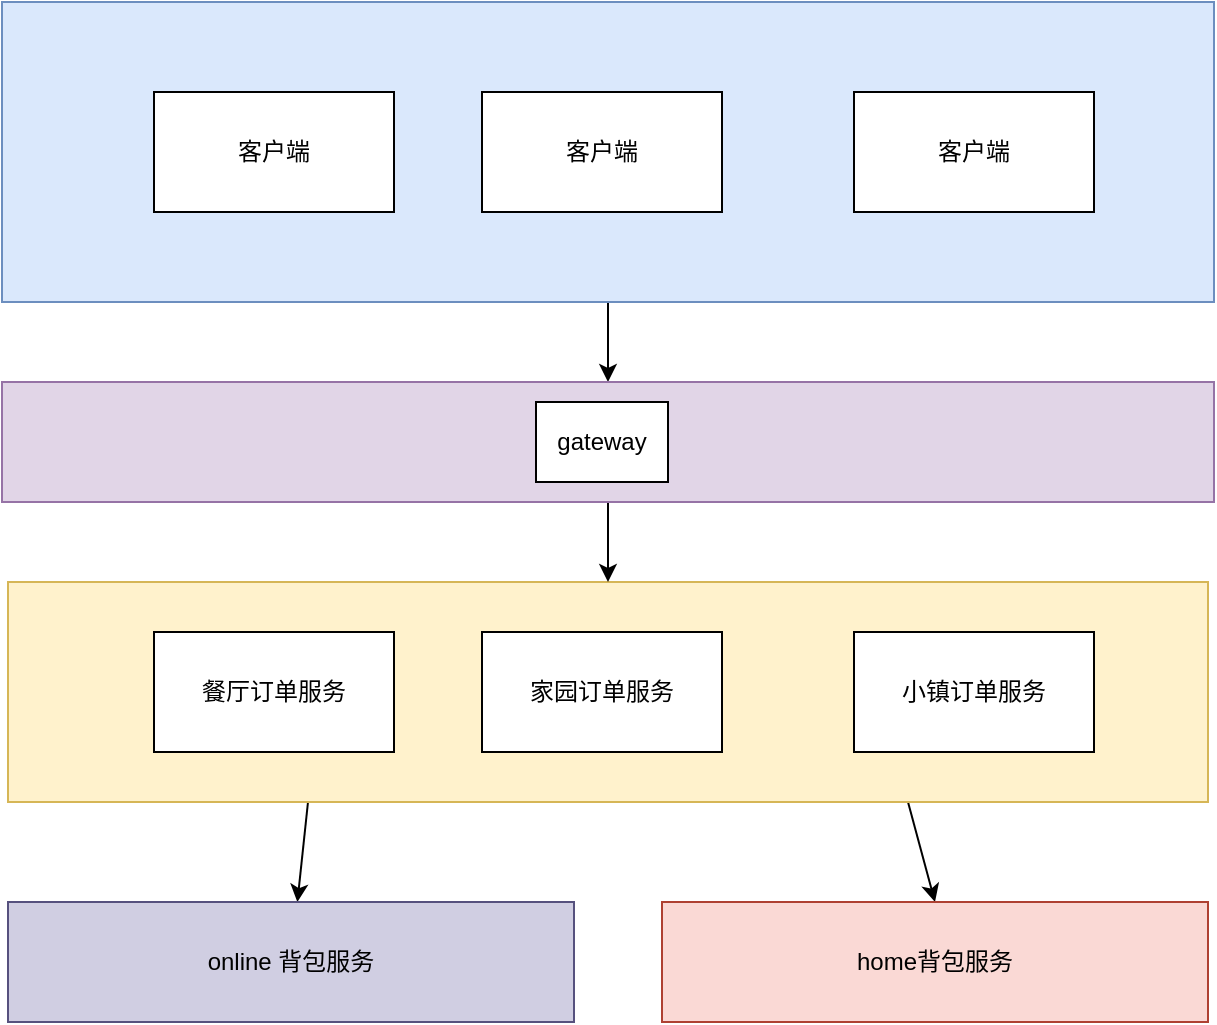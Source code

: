 <mxfile version="20.3.7" type="github">
  <diagram id="_lDVWyqWir9IVjg8z47l" name="第 1 页">
    <mxGraphModel dx="1550" dy="835" grid="1" gridSize="10" guides="1" tooltips="1" connect="1" arrows="1" fold="1" page="1" pageScale="1" pageWidth="827" pageHeight="1169" math="0" shadow="0">
      <root>
        <mxCell id="0" />
        <mxCell id="1" parent="0" />
        <mxCell id="cw_tltRiTGZEPLa1z0Ei-11" style="edgeStyle=orthogonalEdgeStyle;rounded=0;orthogonalLoop=1;jettySize=auto;html=1;" edge="1" parent="1" source="cw_tltRiTGZEPLa1z0Ei-1" target="cw_tltRiTGZEPLa1z0Ei-7">
          <mxGeometry relative="1" as="geometry" />
        </mxCell>
        <mxCell id="cw_tltRiTGZEPLa1z0Ei-1" value="&lt;h1&gt;&lt;br&gt;&lt;/h1&gt;" style="rounded=0;whiteSpace=wrap;html=1;fillColor=#dae8fc;strokeColor=#6c8ebf;fontStyle=1" vertex="1" parent="1">
          <mxGeometry x="54" y="70" width="606" height="150" as="geometry" />
        </mxCell>
        <mxCell id="cw_tltRiTGZEPLa1z0Ei-2" value="客户端" style="rounded=0;whiteSpace=wrap;html=1;" vertex="1" parent="1">
          <mxGeometry x="130" y="115" width="120" height="60" as="geometry" />
        </mxCell>
        <mxCell id="cw_tltRiTGZEPLa1z0Ei-3" value="客户端" style="rounded=0;whiteSpace=wrap;html=1;" vertex="1" parent="1">
          <mxGeometry x="294" y="115" width="120" height="60" as="geometry" />
        </mxCell>
        <mxCell id="cw_tltRiTGZEPLa1z0Ei-4" value="客户端" style="rounded=0;whiteSpace=wrap;html=1;" vertex="1" parent="1">
          <mxGeometry x="480" y="115" width="120" height="60" as="geometry" />
        </mxCell>
        <mxCell id="cw_tltRiTGZEPLa1z0Ei-17" style="rounded=0;orthogonalLoop=1;jettySize=auto;html=1;exitX=0.25;exitY=1;exitDx=0;exitDy=0;" edge="1" parent="1" source="cw_tltRiTGZEPLa1z0Ei-5" target="cw_tltRiTGZEPLa1z0Ei-14">
          <mxGeometry relative="1" as="geometry" />
        </mxCell>
        <mxCell id="cw_tltRiTGZEPLa1z0Ei-18" style="edgeStyle=none;rounded=0;orthogonalLoop=1;jettySize=auto;html=1;exitX=0.75;exitY=1;exitDx=0;exitDy=0;entryX=0.5;entryY=0;entryDx=0;entryDy=0;" edge="1" parent="1" source="cw_tltRiTGZEPLa1z0Ei-5" target="cw_tltRiTGZEPLa1z0Ei-13">
          <mxGeometry relative="1" as="geometry" />
        </mxCell>
        <mxCell id="cw_tltRiTGZEPLa1z0Ei-5" value="" style="rounded=0;whiteSpace=wrap;html=1;fontFamily=Helvetica;fillColor=#fff2cc;strokeColor=#d6b656;" vertex="1" parent="1">
          <mxGeometry x="57" y="360" width="600" height="110" as="geometry" />
        </mxCell>
        <mxCell id="cw_tltRiTGZEPLa1z0Ei-6" value="家园订单服务" style="rounded=0;whiteSpace=wrap;html=1;fontFamily=Helvetica;" vertex="1" parent="1">
          <mxGeometry x="294" y="385" width="120" height="60" as="geometry" />
        </mxCell>
        <mxCell id="cw_tltRiTGZEPLa1z0Ei-12" style="edgeStyle=orthogonalEdgeStyle;rounded=0;orthogonalLoop=1;jettySize=auto;html=1;entryX=0.5;entryY=0;entryDx=0;entryDy=0;" edge="1" parent="1" source="cw_tltRiTGZEPLa1z0Ei-7" target="cw_tltRiTGZEPLa1z0Ei-5">
          <mxGeometry relative="1" as="geometry" />
        </mxCell>
        <mxCell id="cw_tltRiTGZEPLa1z0Ei-7" value="" style="rounded=0;whiteSpace=wrap;html=1;fontFamily=Helvetica;fillColor=#e1d5e7;strokeColor=#9673a6;" vertex="1" parent="1">
          <mxGeometry x="54" y="260" width="606" height="60" as="geometry" />
        </mxCell>
        <mxCell id="cw_tltRiTGZEPLa1z0Ei-8" value="gateway" style="rounded=0;whiteSpace=wrap;html=1;fontFamily=Helvetica;" vertex="1" parent="1">
          <mxGeometry x="321" y="270" width="66" height="40" as="geometry" />
        </mxCell>
        <mxCell id="cw_tltRiTGZEPLa1z0Ei-9" value="餐厅订单服务" style="rounded=0;whiteSpace=wrap;html=1;fontFamily=Helvetica;" vertex="1" parent="1">
          <mxGeometry x="130" y="385" width="120" height="60" as="geometry" />
        </mxCell>
        <mxCell id="cw_tltRiTGZEPLa1z0Ei-10" value="小镇订单服务" style="rounded=0;whiteSpace=wrap;html=1;fontFamily=Helvetica;" vertex="1" parent="1">
          <mxGeometry x="480" y="385" width="120" height="60" as="geometry" />
        </mxCell>
        <mxCell id="cw_tltRiTGZEPLa1z0Ei-13" value="home背包服务" style="rounded=0;whiteSpace=wrap;html=1;fillColor=#fad9d5;strokeColor=#ae4132;" vertex="1" parent="1">
          <mxGeometry x="384" y="520" width="273" height="60" as="geometry" />
        </mxCell>
        <mxCell id="cw_tltRiTGZEPLa1z0Ei-14" value="online 背包服务" style="rounded=0;whiteSpace=wrap;html=1;fillColor=#d0cee2;strokeColor=#56517e;" vertex="1" parent="1">
          <mxGeometry x="57" y="520" width="283" height="60" as="geometry" />
        </mxCell>
      </root>
    </mxGraphModel>
  </diagram>
</mxfile>

